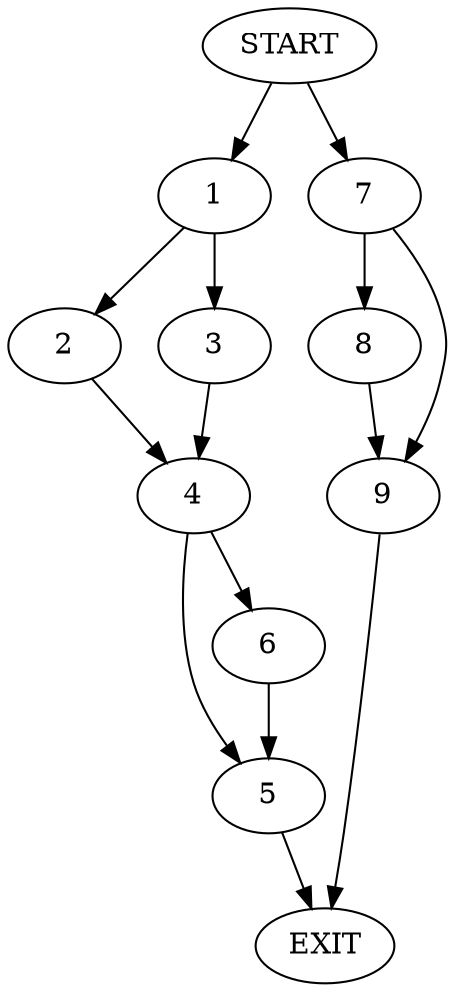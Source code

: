 digraph {
0 [label="START"]
10 [label="EXIT"]
0 -> 1
1 -> 2
1 -> 3
2 -> 4
3 -> 4
4 -> 5
4 -> 6
5 -> 10
6 -> 5
0 -> 7
7 -> 8
7 -> 9
9 -> 10
8 -> 9
}
